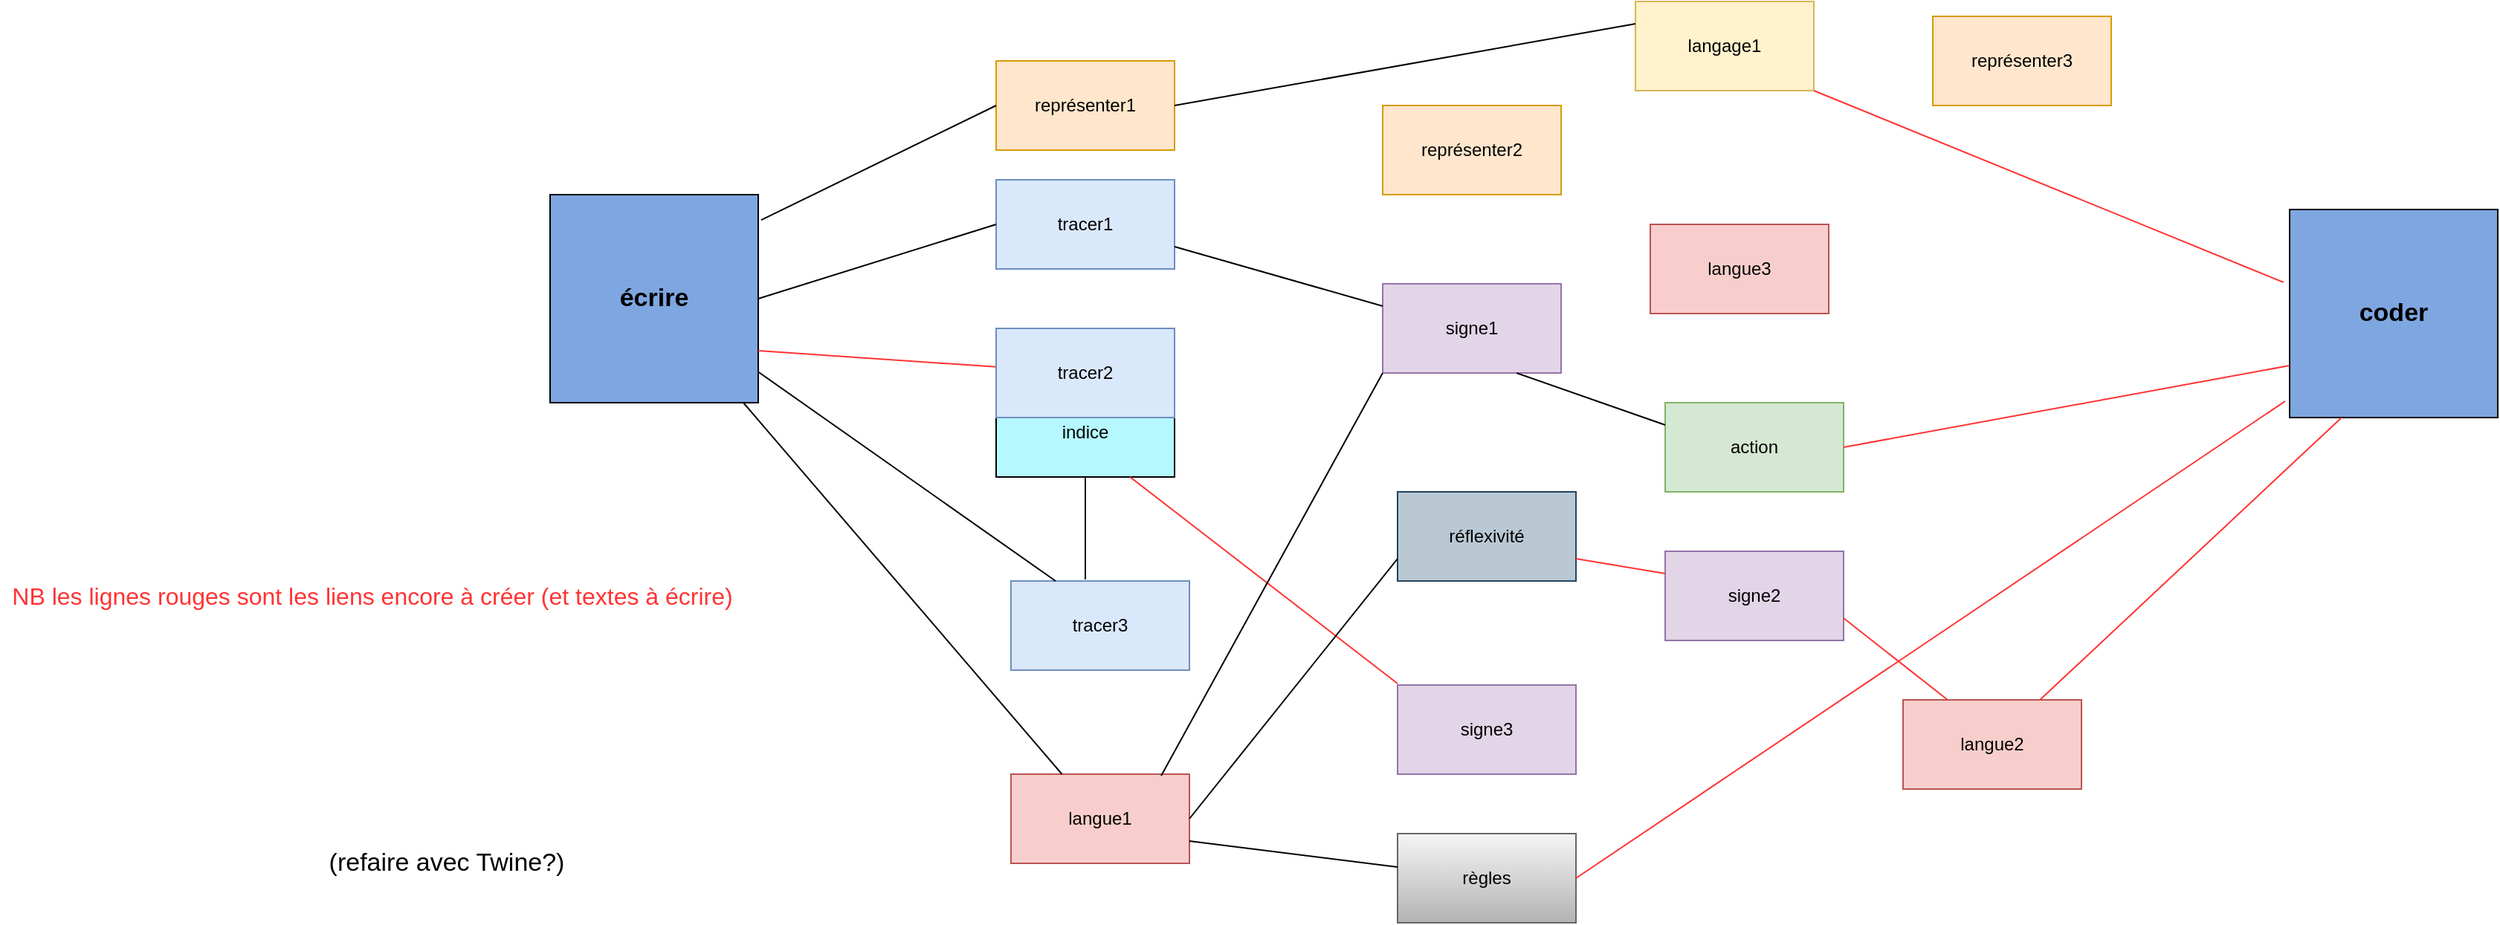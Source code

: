 <mxfile version="14.7.3" type="github">
  <diagram id="6doVrPJ-ObZSOuQhxs8i" name="Page-1">
    <mxGraphModel dx="2088" dy="516" grid="1" gridSize="10" guides="1" tooltips="1" connect="1" arrows="1" fold="1" page="1" pageScale="1" pageWidth="1169" pageHeight="827" math="0" shadow="0">
      <root>
        <mxCell id="0" />
        <mxCell id="1" parent="0" />
        <mxCell id="rIAOia4sCqqXoOOWir5a-1" value="&lt;b&gt;&lt;font style=&quot;font-size: 17px&quot;&gt;écrire&lt;/font&gt;&lt;/b&gt;" style="whiteSpace=wrap;html=1;aspect=fixed;fillColor=#7EA6E0;" parent="1" vertex="1">
          <mxGeometry x="-70" y="190" width="140" height="140" as="geometry" />
        </mxCell>
        <mxCell id="rIAOia4sCqqXoOOWir5a-2" value="&lt;b&gt;&lt;font style=&quot;font-size: 17px&quot;&gt;coder&lt;/font&gt;&lt;/b&gt;" style="whiteSpace=wrap;html=1;aspect=fixed;fillColor=#7EA6E0;" parent="1" vertex="1">
          <mxGeometry x="1100" y="200" width="140" height="140" as="geometry" />
        </mxCell>
        <mxCell id="rIAOia4sCqqXoOOWir5a-4" value="représenter1" style="rounded=0;whiteSpace=wrap;html=1;fillColor=#ffe6cc;strokeColor=#d79b00;" parent="1" vertex="1">
          <mxGeometry x="230" y="100" width="120" height="60" as="geometry" />
        </mxCell>
        <mxCell id="rIAOia4sCqqXoOOWir5a-5" value="tracer3" style="rounded=0;whiteSpace=wrap;html=1;fillColor=#dae8fc;strokeColor=#6c8ebf;" parent="1" vertex="1">
          <mxGeometry x="240" y="450" width="120" height="60" as="geometry" />
        </mxCell>
        <mxCell id="rIAOia4sCqqXoOOWir5a-6" value="signe3" style="rounded=0;whiteSpace=wrap;html=1;fillColor=#e1d5e7;strokeColor=#9673a6;" parent="1" vertex="1">
          <mxGeometry x="500" y="520" width="120" height="60" as="geometry" />
        </mxCell>
        <mxCell id="rIAOia4sCqqXoOOWir5a-7" value="langue2" style="rounded=0;whiteSpace=wrap;html=1;fillColor=#f8cecc;strokeColor=#b85450;" parent="1" vertex="1">
          <mxGeometry x="840" y="530" width="120" height="60" as="geometry" />
        </mxCell>
        <mxCell id="rIAOia4sCqqXoOOWir5a-8" value="langue1" style="rounded=0;whiteSpace=wrap;html=1;fillColor=#f8cecc;strokeColor=#b85450;" parent="1" vertex="1">
          <mxGeometry x="240" y="580" width="120" height="60" as="geometry" />
        </mxCell>
        <mxCell id="rIAOia4sCqqXoOOWir5a-9" value="tracer1" style="rounded=0;whiteSpace=wrap;html=1;fillColor=#dae8fc;strokeColor=#6c8ebf;" parent="1" vertex="1">
          <mxGeometry x="230" y="180" width="120" height="60" as="geometry" />
        </mxCell>
        <mxCell id="rIAOia4sCqqXoOOWir5a-10" value="signe1" style="rounded=0;whiteSpace=wrap;html=1;fillColor=#e1d5e7;strokeColor=#9673a6;" parent="1" vertex="1">
          <mxGeometry x="490" y="250" width="120" height="60" as="geometry" />
        </mxCell>
        <mxCell id="rIAOia4sCqqXoOOWir5a-11" value="représenter2" style="rounded=0;whiteSpace=wrap;html=1;fillColor=#ffe6cc;strokeColor=#d79b00;" parent="1" vertex="1">
          <mxGeometry x="490" y="130" width="120" height="60" as="geometry" />
        </mxCell>
        <mxCell id="rIAOia4sCqqXoOOWir5a-12" value="langue3" style="rounded=0;whiteSpace=wrap;html=1;fillColor=#f8cecc;strokeColor=#b85450;" parent="1" vertex="1">
          <mxGeometry x="670" y="210" width="120" height="60" as="geometry" />
        </mxCell>
        <mxCell id="rIAOia4sCqqXoOOWir5a-13" value="représenter3" style="rounded=0;whiteSpace=wrap;html=1;fillColor=#ffe6cc;strokeColor=#d79b00;" parent="1" vertex="1">
          <mxGeometry x="860" y="70" width="120" height="60" as="geometry" />
        </mxCell>
        <mxCell id="rIAOia4sCqqXoOOWir5a-14" value="indice" style="rounded=0;whiteSpace=wrap;html=1;fillColor=#B5F8FF;" parent="1" vertex="1">
          <mxGeometry x="230" y="320" width="120" height="60" as="geometry" />
        </mxCell>
        <mxCell id="rIAOia4sCqqXoOOWir5a-15" value="signe2" style="rounded=0;whiteSpace=wrap;html=1;fillColor=#e1d5e7;strokeColor=#9673a6;" parent="1" vertex="1">
          <mxGeometry x="680" y="430" width="120" height="60" as="geometry" />
        </mxCell>
        <mxCell id="tSA0cVDieB6mVvmB_cu0-1" value="" style="endArrow=none;html=1;exitX=1;exitY=0.75;exitDx=0;exitDy=0;entryX=0;entryY=0.25;entryDx=0;entryDy=0;" parent="1" source="rIAOia4sCqqXoOOWir5a-9" target="rIAOia4sCqqXoOOWir5a-10" edge="1">
          <mxGeometry width="50" height="50" relative="1" as="geometry">
            <mxPoint x="340" y="200" as="sourcePoint" />
            <mxPoint x="390" y="150" as="targetPoint" />
          </mxGeometry>
        </mxCell>
        <mxCell id="tSA0cVDieB6mVvmB_cu0-2" value="" style="endArrow=none;html=1;exitX=0;exitY=0.5;exitDx=0;exitDy=0;entryX=1;entryY=0.5;entryDx=0;entryDy=0;" parent="1" source="rIAOia4sCqqXoOOWir5a-9" target="rIAOia4sCqqXoOOWir5a-1" edge="1">
          <mxGeometry width="50" height="50" relative="1" as="geometry">
            <mxPoint x="310" y="300" as="sourcePoint" />
            <mxPoint x="360" y="250" as="targetPoint" />
          </mxGeometry>
        </mxCell>
        <mxCell id="tSA0cVDieB6mVvmB_cu0-3" value="" style="endArrow=none;html=1;entryX=1;entryY=0.75;entryDx=0;entryDy=0;strokeColor=#FF3333;" parent="1" source="rIAOia4sCqqXoOOWir5a-3" target="rIAOia4sCqqXoOOWir5a-1" edge="1">
          <mxGeometry width="50" height="50" relative="1" as="geometry">
            <mxPoint x="325" y="150" as="sourcePoint" />
            <mxPoint x="375" y="180" as="targetPoint" />
          </mxGeometry>
        </mxCell>
        <mxCell id="tSA0cVDieB6mVvmB_cu0-4" value="" style="endArrow=none;html=1;exitX=0.25;exitY=0;exitDx=0;exitDy=0;entryX=1;entryY=0.75;entryDx=0;entryDy=0;strokeColor=#FF3333;" parent="1" source="rIAOia4sCqqXoOOWir5a-7" target="rIAOia4sCqqXoOOWir5a-15" edge="1">
          <mxGeometry width="50" height="50" relative="1" as="geometry">
            <mxPoint x="560" y="260" as="sourcePoint" />
            <mxPoint x="610" y="210" as="targetPoint" />
          </mxGeometry>
        </mxCell>
        <mxCell id="tSA0cVDieB6mVvmB_cu0-5" value="" style="endArrow=none;html=1;exitX=1.014;exitY=0.122;exitDx=0;exitDy=0;entryX=0;entryY=0.5;entryDx=0;entryDy=0;exitPerimeter=0;" parent="1" source="rIAOia4sCqqXoOOWir5a-1" target="rIAOia4sCqqXoOOWir5a-4" edge="1">
          <mxGeometry width="50" height="50" relative="1" as="geometry">
            <mxPoint x="430" y="130" as="sourcePoint" />
            <mxPoint x="480" y="80" as="targetPoint" />
          </mxGeometry>
        </mxCell>
        <mxCell id="tSA0cVDieB6mVvmB_cu0-6" value="" style="endArrow=none;html=1;" parent="1" source="rIAOia4sCqqXoOOWir5a-8" target="rIAOia4sCqqXoOOWir5a-1" edge="1">
          <mxGeometry width="50" height="50" relative="1" as="geometry">
            <mxPoint x="390" y="450" as="sourcePoint" />
            <mxPoint x="420" y="290" as="targetPoint" />
          </mxGeometry>
        </mxCell>
        <mxCell id="tSA0cVDieB6mVvmB_cu0-7" value="" style="endArrow=none;html=1;exitX=0.5;exitY=1;exitDx=0;exitDy=0;" parent="1" source="rIAOia4sCqqXoOOWir5a-14" edge="1">
          <mxGeometry width="50" height="50" relative="1" as="geometry">
            <mxPoint x="180" y="330" as="sourcePoint" />
            <mxPoint x="290" y="449" as="targetPoint" />
          </mxGeometry>
        </mxCell>
        <mxCell id="tSA0cVDieB6mVvmB_cu0-8" value="" style="endArrow=none;html=1;strokeColor=#FF3333;entryX=0.25;entryY=1;entryDx=0;entryDy=0;" parent="1" source="rIAOia4sCqqXoOOWir5a-7" target="rIAOia4sCqqXoOOWir5a-2" edge="1">
          <mxGeometry width="50" height="50" relative="1" as="geometry">
            <mxPoint x="720" y="420" as="sourcePoint" />
            <mxPoint x="1060" y="270" as="targetPoint" />
          </mxGeometry>
        </mxCell>
        <mxCell id="tSA0cVDieB6mVvmB_cu0-9" value="" style="endArrow=none;html=1;strokeColor=#FF3333;entryX=0.75;entryY=1;entryDx=0;entryDy=0;" parent="1" target="rIAOia4sCqqXoOOWir5a-14" edge="1">
          <mxGeometry width="50" height="50" relative="1" as="geometry">
            <mxPoint x="500" y="519" as="sourcePoint" />
            <mxPoint x="500" y="350" as="targetPoint" />
          </mxGeometry>
        </mxCell>
        <mxCell id="tSA0cVDieB6mVvmB_cu0-10" value="action" style="rounded=0;whiteSpace=wrap;html=1;fillColor=#d5e8d4;strokeColor=#82b366;" parent="1" vertex="1">
          <mxGeometry x="680" y="330" width="120" height="60" as="geometry" />
        </mxCell>
        <mxCell id="tSA0cVDieB6mVvmB_cu0-11" value="" style="endArrow=none;html=1;entryX=0;entryY=1;entryDx=0;entryDy=0;exitX=0.842;exitY=0.017;exitDx=0;exitDy=0;exitPerimeter=0;" parent="1" source="rIAOia4sCqqXoOOWir5a-8" target="rIAOia4sCqqXoOOWir5a-10" edge="1">
          <mxGeometry width="50" height="50" relative="1" as="geometry">
            <mxPoint x="390" y="450" as="sourcePoint" />
            <mxPoint x="480" y="290" as="targetPoint" />
          </mxGeometry>
        </mxCell>
        <mxCell id="tSA0cVDieB6mVvmB_cu0-12" value="" style="endArrow=none;html=1;strokeColor=#000000;exitX=0;exitY=0.25;exitDx=0;exitDy=0;entryX=0.75;entryY=1;entryDx=0;entryDy=0;" parent="1" source="tSA0cVDieB6mVvmB_cu0-10" target="rIAOia4sCqqXoOOWir5a-10" edge="1">
          <mxGeometry width="50" height="50" relative="1" as="geometry">
            <mxPoint x="620" y="230" as="sourcePoint" />
            <mxPoint x="650" y="200" as="targetPoint" />
          </mxGeometry>
        </mxCell>
        <mxCell id="tSA0cVDieB6mVvmB_cu0-13" value="" style="endArrow=none;html=1;exitX=1;exitY=0.5;exitDx=0;exitDy=0;entryX=0;entryY=0.75;entryDx=0;entryDy=0;strokeColor=#FF3333;" parent="1" source="tSA0cVDieB6mVvmB_cu0-10" target="rIAOia4sCqqXoOOWir5a-2" edge="1">
          <mxGeometry width="50" height="50" relative="1" as="geometry">
            <mxPoint x="670" y="290" as="sourcePoint" />
            <mxPoint x="720" y="240" as="targetPoint" />
          </mxGeometry>
        </mxCell>
        <mxCell id="tSA0cVDieB6mVvmB_cu0-14" value="langage1" style="rounded=0;whiteSpace=wrap;html=1;fillColor=#fff2cc;strokeColor=#d6b656;" parent="1" vertex="1">
          <mxGeometry x="660" y="60" width="120" height="60" as="geometry" />
        </mxCell>
        <mxCell id="tSA0cVDieB6mVvmB_cu0-15" value="&lt;font style=&quot;font-size: 17px&quot;&gt;(refaire avec Twine?)&lt;/font&gt;" style="text;html=1;align=center;verticalAlign=middle;resizable=0;points=[];autosize=1;strokeColor=none;" parent="1" vertex="1">
          <mxGeometry x="-225" y="630" width="170" height="20" as="geometry" />
        </mxCell>
        <mxCell id="dXt1x4Jq84xT1-GMIPiX-1" value="&lt;span id=&quot;docs-internal-guid-dce81f62-7fff-224b-d48a-537479456130&quot;&gt;&lt;span style=&quot;font-family: &amp;#34;calibri&amp;#34; , sans-serif ; background-color: transparent ; vertical-align: baseline&quot;&gt;&lt;font style=&quot;font-size: 12px&quot;&gt;réflexivité&lt;/font&gt;&lt;/span&gt;&lt;/span&gt;" style="rounded=0;whiteSpace=wrap;html=1;fillColor=#bac8d3;strokeColor=#23445d;" parent="1" vertex="1">
          <mxGeometry x="500" y="390" width="120" height="60" as="geometry" />
        </mxCell>
        <mxCell id="dXt1x4Jq84xT1-GMIPiX-2" value="" style="endArrow=none;html=1;strokeColor=#000000;exitX=1;exitY=0.5;exitDx=0;exitDy=0;entryX=0;entryY=0.75;entryDx=0;entryDy=0;" parent="1" source="rIAOia4sCqqXoOOWir5a-8" target="dXt1x4Jq84xT1-GMIPiX-1" edge="1">
          <mxGeometry width="50" height="50" relative="1" as="geometry">
            <mxPoint x="450" y="460" as="sourcePoint" />
            <mxPoint x="500" y="410" as="targetPoint" />
          </mxGeometry>
        </mxCell>
        <mxCell id="dXt1x4Jq84xT1-GMIPiX-3" value="" style="endArrow=none;html=1;entryX=0;entryY=0.25;entryDx=0;entryDy=0;exitX=1;exitY=0.75;exitDx=0;exitDy=0;strokeColor=#FF3333;" parent="1" source="dXt1x4Jq84xT1-GMIPiX-1" target="rIAOia4sCqqXoOOWir5a-15" edge="1">
          <mxGeometry width="50" height="50" relative="1" as="geometry">
            <mxPoint x="580" y="510" as="sourcePoint" />
            <mxPoint x="630" y="460" as="targetPoint" />
          </mxGeometry>
        </mxCell>
        <mxCell id="rIAOia4sCqqXoOOWir5a-3" value="tracer2" style="rounded=0;whiteSpace=wrap;html=1;fillColor=#dae8fc;strokeColor=#6c8ebf;" parent="1" vertex="1">
          <mxGeometry x="230" y="280" width="120" height="60" as="geometry" />
        </mxCell>
        <mxCell id="dXt1x4Jq84xT1-GMIPiX-7" value="" style="endArrow=none;html=1;exitX=0.25;exitY=0;exitDx=0;exitDy=0;" parent="1" source="rIAOia4sCqqXoOOWir5a-5" target="rIAOia4sCqqXoOOWir5a-1" edge="1">
          <mxGeometry width="50" height="50" relative="1" as="geometry">
            <mxPoint x="265" y="447" as="sourcePoint" />
            <mxPoint x="540" y="310" as="targetPoint" />
          </mxGeometry>
        </mxCell>
        <mxCell id="dXt1x4Jq84xT1-GMIPiX-8" value="règles" style="rounded=0;whiteSpace=wrap;html=1;gradientColor=#b3b3b3;fillColor=#f5f5f5;strokeColor=#666666;" parent="1" vertex="1">
          <mxGeometry x="500" y="620" width="120" height="60" as="geometry" />
        </mxCell>
        <mxCell id="dXt1x4Jq84xT1-GMIPiX-9" value="" style="endArrow=none;html=1;exitX=1;exitY=0.75;exitDx=0;exitDy=0;" parent="1" source="rIAOia4sCqqXoOOWir5a-8" target="dXt1x4Jq84xT1-GMIPiX-8" edge="1">
          <mxGeometry width="50" height="50" relative="1" as="geometry">
            <mxPoint x="440" y="660" as="sourcePoint" />
            <mxPoint x="490" y="610" as="targetPoint" />
          </mxGeometry>
        </mxCell>
        <mxCell id="dXt1x4Jq84xT1-GMIPiX-10" value="" style="endArrow=none;html=1;strokeColor=#FF3333;entryX=-0.021;entryY=0.921;entryDx=0;entryDy=0;entryPerimeter=0;exitX=1;exitY=0.5;exitDx=0;exitDy=0;" parent="1" source="dXt1x4Jq84xT1-GMIPiX-8" target="rIAOia4sCqqXoOOWir5a-2" edge="1">
          <mxGeometry width="50" height="50" relative="1" as="geometry">
            <mxPoint x="640" y="660" as="sourcePoint" />
            <mxPoint x="690" y="610" as="targetPoint" />
          </mxGeometry>
        </mxCell>
        <mxCell id="dXt1x4Jq84xT1-GMIPiX-12" value="&lt;font color=&quot;#ff3333&quot; style=&quot;font-size: 16px&quot;&gt;NB les lignes rouges sont les liens encore à créer (et textes à écrire)&lt;/font&gt;" style="text;html=1;align=center;verticalAlign=middle;resizable=0;points=[];autosize=1;strokeColor=none;" parent="1" vertex="1">
          <mxGeometry x="-440" y="450" width="500" height="20" as="geometry" />
        </mxCell>
        <mxCell id="bR3jq1Y_VQ9phpBjEj6X-2" value="" style="endArrow=none;html=1;exitX=1;exitY=0.5;exitDx=0;exitDy=0;entryX=0;entryY=0.25;entryDx=0;entryDy=0;" parent="1" source="rIAOia4sCqqXoOOWir5a-4" target="tSA0cVDieB6mVvmB_cu0-14" edge="1">
          <mxGeometry width="50" height="50" relative="1" as="geometry">
            <mxPoint x="480" y="310" as="sourcePoint" />
            <mxPoint x="530" y="260" as="targetPoint" />
          </mxGeometry>
        </mxCell>
        <mxCell id="L5D8dtF4ub99bglchsfg-1" value="" style="endArrow=none;html=1;strokeColor=#FF3333;exitX=-0.029;exitY=0.35;exitDx=0;exitDy=0;exitPerimeter=0;" edge="1" parent="1" source="rIAOia4sCqqXoOOWir5a-2">
          <mxGeometry width="50" height="50" relative="1" as="geometry">
            <mxPoint x="730" y="170" as="sourcePoint" />
            <mxPoint x="780" y="120" as="targetPoint" />
          </mxGeometry>
        </mxCell>
      </root>
    </mxGraphModel>
  </diagram>
</mxfile>
